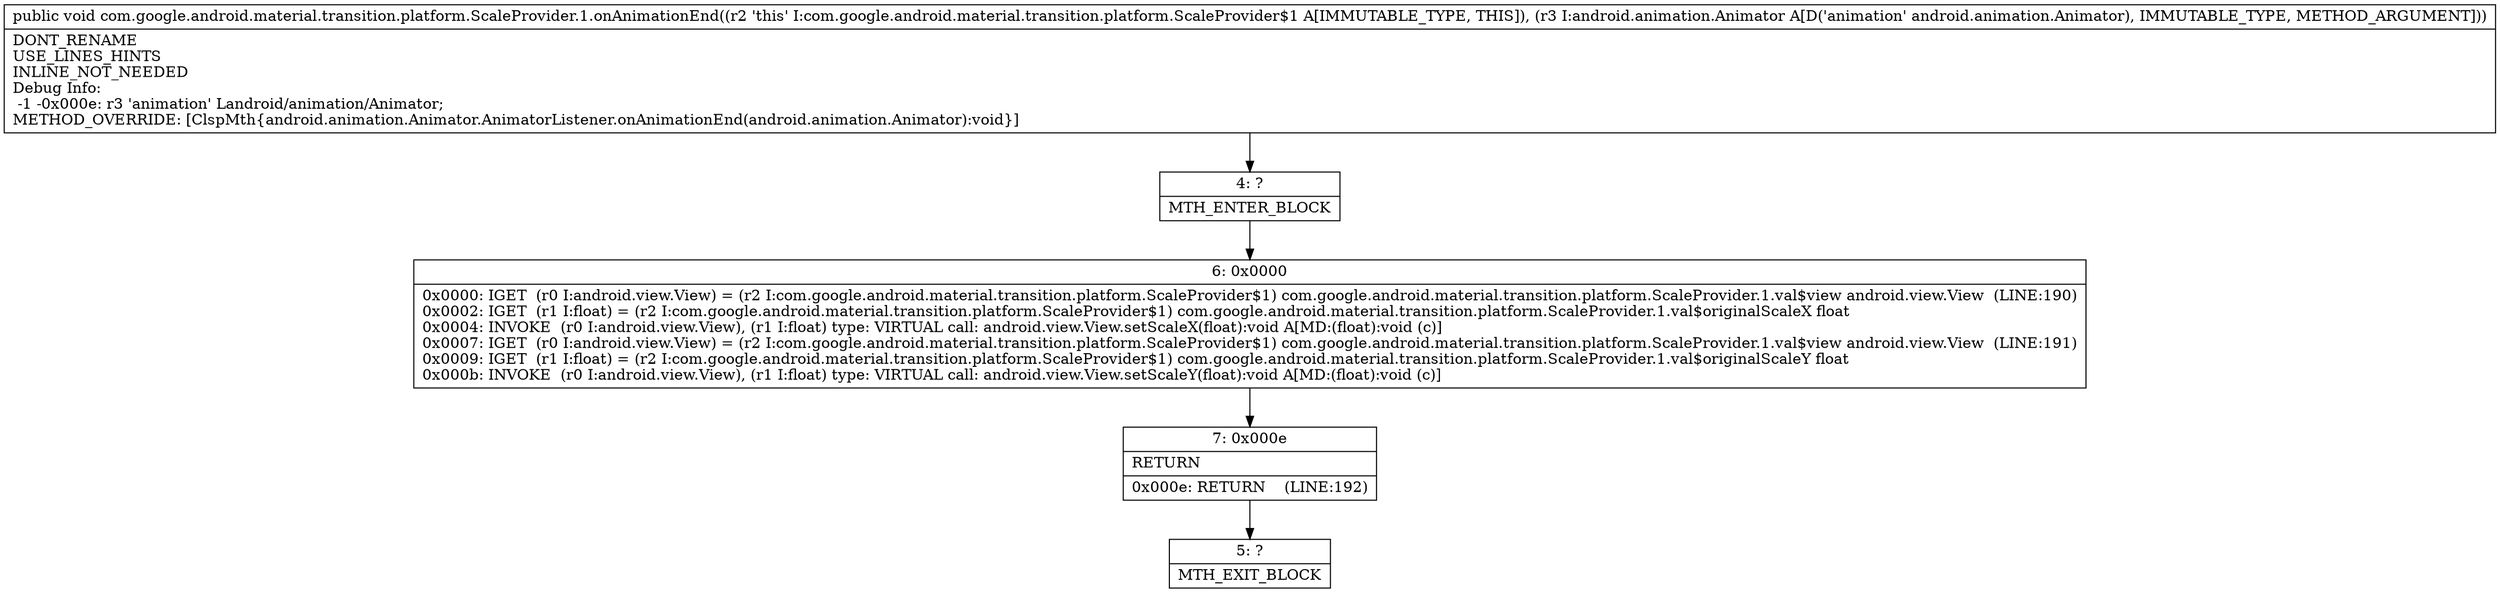 digraph "CFG forcom.google.android.material.transition.platform.ScaleProvider.1.onAnimationEnd(Landroid\/animation\/Animator;)V" {
Node_4 [shape=record,label="{4\:\ ?|MTH_ENTER_BLOCK\l}"];
Node_6 [shape=record,label="{6\:\ 0x0000|0x0000: IGET  (r0 I:android.view.View) = (r2 I:com.google.android.material.transition.platform.ScaleProvider$1) com.google.android.material.transition.platform.ScaleProvider.1.val$view android.view.View  (LINE:190)\l0x0002: IGET  (r1 I:float) = (r2 I:com.google.android.material.transition.platform.ScaleProvider$1) com.google.android.material.transition.platform.ScaleProvider.1.val$originalScaleX float \l0x0004: INVOKE  (r0 I:android.view.View), (r1 I:float) type: VIRTUAL call: android.view.View.setScaleX(float):void A[MD:(float):void (c)]\l0x0007: IGET  (r0 I:android.view.View) = (r2 I:com.google.android.material.transition.platform.ScaleProvider$1) com.google.android.material.transition.platform.ScaleProvider.1.val$view android.view.View  (LINE:191)\l0x0009: IGET  (r1 I:float) = (r2 I:com.google.android.material.transition.platform.ScaleProvider$1) com.google.android.material.transition.platform.ScaleProvider.1.val$originalScaleY float \l0x000b: INVOKE  (r0 I:android.view.View), (r1 I:float) type: VIRTUAL call: android.view.View.setScaleY(float):void A[MD:(float):void (c)]\l}"];
Node_7 [shape=record,label="{7\:\ 0x000e|RETURN\l|0x000e: RETURN    (LINE:192)\l}"];
Node_5 [shape=record,label="{5\:\ ?|MTH_EXIT_BLOCK\l}"];
MethodNode[shape=record,label="{public void com.google.android.material.transition.platform.ScaleProvider.1.onAnimationEnd((r2 'this' I:com.google.android.material.transition.platform.ScaleProvider$1 A[IMMUTABLE_TYPE, THIS]), (r3 I:android.animation.Animator A[D('animation' android.animation.Animator), IMMUTABLE_TYPE, METHOD_ARGUMENT]))  | DONT_RENAME\lUSE_LINES_HINTS\lINLINE_NOT_NEEDED\lDebug Info:\l  \-1 \-0x000e: r3 'animation' Landroid\/animation\/Animator;\lMETHOD_OVERRIDE: [ClspMth\{android.animation.Animator.AnimatorListener.onAnimationEnd(android.animation.Animator):void\}]\l}"];
MethodNode -> Node_4;Node_4 -> Node_6;
Node_6 -> Node_7;
Node_7 -> Node_5;
}

